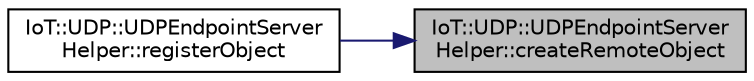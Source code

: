digraph "IoT::UDP::UDPEndpointServerHelper::createRemoteObject"
{
 // LATEX_PDF_SIZE
  edge [fontname="Helvetica",fontsize="10",labelfontname="Helvetica",labelfontsize="10"];
  node [fontname="Helvetica",fontsize="10",shape=record];
  rankdir="RL";
  Node1 [label="IoT::UDP::UDPEndpointServer\lHelper::createRemoteObject",height=0.2,width=0.4,color="black", fillcolor="grey75", style="filled", fontcolor="black",tooltip="Destroys the UDPEndpointServerHelper."];
  Node1 -> Node2 [dir="back",color="midnightblue",fontsize="10",style="solid",fontname="Helvetica"];
  Node2 [label="IoT::UDP::UDPEndpointServer\lHelper::registerObject",height=0.2,width=0.4,color="black", fillcolor="white", style="filled",URL="$classIoT_1_1UDP_1_1UDPEndpointServerHelper.html#aab2a52f951d09dbfda4ac20ef873c4fb",tooltip=" "];
}
